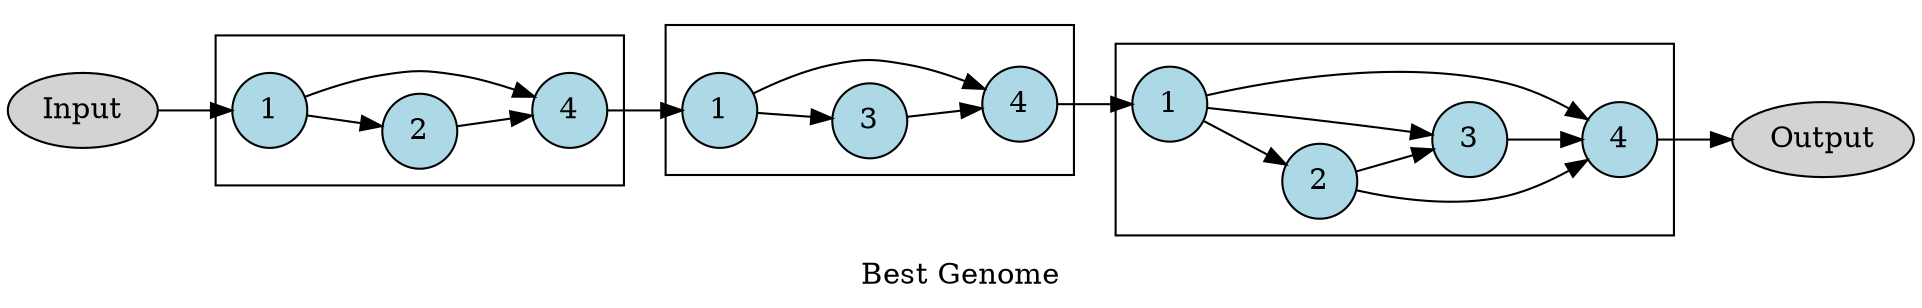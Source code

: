 digraph {
	graph [label="Best Genome" rankdir=LR]
	node [style=filled]
	input [label=Input]
	input -> module_0_node_1
	subgraph cluster_0 {
		color=black label=""
	}
	subgraph cluster_0 {
		color=black label=""
		module_0_node_2 [label=2 fillcolor=lightblue shape=circle]
		module_0_node_1 [label=1 fillcolor=lightblue shape=circle]
		module_0_node_1 -> module_0_node_2
	}
	subgraph cluster_0 {
		color=black label=""
	}
	subgraph cluster_0 {
		color=black label=""
		module_0_node_4 [label=4 fillcolor=lightblue shape=circle]
		module_0_node_1 [label=1 fillcolor=lightblue shape=circle]
		module_0_node_1 -> module_0_node_4
		module_0_node_4 [label=4 fillcolor=lightblue shape=circle]
		module_0_node_2 [label=2 fillcolor=lightblue shape=circle]
		module_0_node_2 -> module_0_node_4
	}
	module_0_node_4 -> module_1_node_1
	subgraph cluster_1 {
		color=black label=""
	}
	subgraph cluster_1 {
		color=black label=""
	}
	subgraph cluster_1 {
		color=black label=""
		module_1_node_3 [label=3 fillcolor=lightblue shape=circle]
		module_1_node_1 [label=1 fillcolor=lightblue shape=circle]
		module_1_node_1 -> module_1_node_3
	}
	subgraph cluster_1 {
		color=black label=""
		module_1_node_4 [label=4 fillcolor=lightblue shape=circle]
		module_1_node_1 [label=1 fillcolor=lightblue shape=circle]
		module_1_node_1 -> module_1_node_4
		module_1_node_4 [label=4 fillcolor=lightblue shape=circle]
		module_1_node_3 [label=3 fillcolor=lightblue shape=circle]
		module_1_node_3 -> module_1_node_4
	}
	module_1_node_4 -> module_2_node_1
	subgraph cluster_2 {
		color=black label=""
	}
	subgraph cluster_2 {
		color=black label=""
		module_2_node_2 [label=2 fillcolor=lightblue shape=circle]
		module_2_node_1 [label=1 fillcolor=lightblue shape=circle]
		module_2_node_1 -> module_2_node_2
	}
	subgraph cluster_2 {
		color=black label=""
		module_2_node_3 [label=3 fillcolor=lightblue shape=circle]
		module_2_node_1 [label=1 fillcolor=lightblue shape=circle]
		module_2_node_1 -> module_2_node_3
		module_2_node_3 [label=3 fillcolor=lightblue shape=circle]
		module_2_node_2 [label=2 fillcolor=lightblue shape=circle]
		module_2_node_2 -> module_2_node_3
	}
	subgraph cluster_2 {
		color=black label=""
		module_2_node_4 [label=4 fillcolor=lightblue shape=circle]
		module_2_node_1 [label=1 fillcolor=lightblue shape=circle]
		module_2_node_1 -> module_2_node_4
		module_2_node_4 [label=4 fillcolor=lightblue shape=circle]
		module_2_node_2 [label=2 fillcolor=lightblue shape=circle]
		module_2_node_2 -> module_2_node_4
		module_2_node_4 [label=4 fillcolor=lightblue shape=circle]
		module_2_node_3 [label=3 fillcolor=lightblue shape=circle]
		module_2_node_3 -> module_2_node_4
	}
	output [label=Output]
	module_2_node_4 -> output
}
